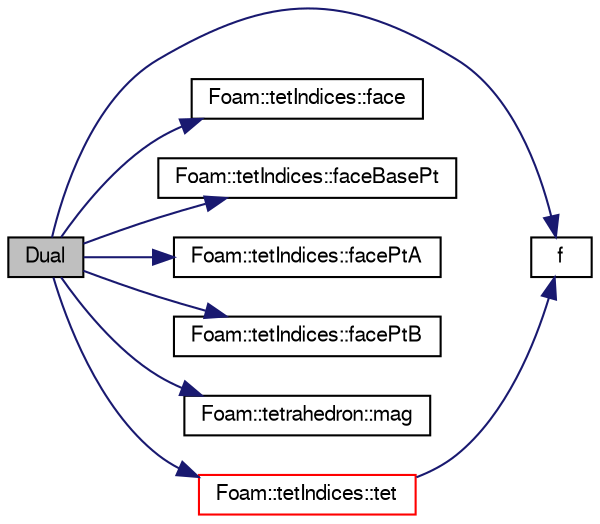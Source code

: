 digraph "Dual"
{
  bgcolor="transparent";
  edge [fontname="FreeSans",fontsize="10",labelfontname="FreeSans",labelfontsize="10"];
  node [fontname="FreeSans",fontsize="10",shape=record];
  rankdir="LR";
  Node0 [label="Dual",height=0.2,width=0.4,color="black", fillcolor="grey75", style="filled", fontcolor="black"];
  Node0 -> Node1 [color="midnightblue",fontsize="10",style="solid",fontname="FreeSans"];
  Node1 [label="f",height=0.2,width=0.4,color="black",URL="$a17900.html#a888be93833ac7a23170555c69c690288"];
  Node0 -> Node2 [color="midnightblue",fontsize="10",style="solid",fontname="FreeSans"];
  Node2 [label="Foam::tetIndices::face",height=0.2,width=0.4,color="black",URL="$a27422.html#a0149bc042585186b7adbd4274389c27d",tooltip="Return the face. "];
  Node0 -> Node3 [color="midnightblue",fontsize="10",style="solid",fontname="FreeSans"];
  Node3 [label="Foam::tetIndices::faceBasePt",height=0.2,width=0.4,color="black",URL="$a27422.html#a97cee79d41f70f290555db9cdd423bc7",tooltip="Return the face base point. "];
  Node0 -> Node4 [color="midnightblue",fontsize="10",style="solid",fontname="FreeSans"];
  Node4 [label="Foam::tetIndices::facePtA",height=0.2,width=0.4,color="black",URL="$a27422.html#aca188b1811d0b9b21e0e01ba15c8acd5",tooltip="Return face point A. "];
  Node0 -> Node5 [color="midnightblue",fontsize="10",style="solid",fontname="FreeSans"];
  Node5 [label="Foam::tetIndices::facePtB",height=0.2,width=0.4,color="black",URL="$a27422.html#a3e67cf8949132ada28c5883e41899763",tooltip="Return face point B. "];
  Node0 -> Node6 [color="midnightblue",fontsize="10",style="solid",fontname="FreeSans"];
  Node6 [label="Foam::tetrahedron::mag",height=0.2,width=0.4,color="black",URL="$a27586.html#a9b53370021569e27db1ddfb33196232f",tooltip="Return volume. "];
  Node0 -> Node7 [color="midnightblue",fontsize="10",style="solid",fontname="FreeSans"];
  Node7 [label="Foam::tetIndices::tet",height=0.2,width=0.4,color="red",URL="$a27422.html#a834ba7c934272c8f36c9849a7e2b5315",tooltip="Return the geometry corresponding to this tet from the. "];
  Node7 -> Node1 [color="midnightblue",fontsize="10",style="solid",fontname="FreeSans"];
}
